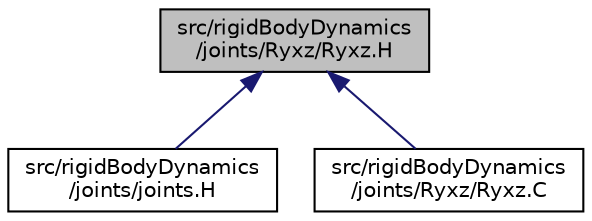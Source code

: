 digraph "src/rigidBodyDynamics/joints/Ryxz/Ryxz.H"
{
  bgcolor="transparent";
  edge [fontname="Helvetica",fontsize="10",labelfontname="Helvetica",labelfontsize="10"];
  node [fontname="Helvetica",fontsize="10",shape=record];
  Node134 [label="src/rigidBodyDynamics\l/joints/Ryxz/Ryxz.H",height=0.2,width=0.4,color="black", fillcolor="grey75", style="filled", fontcolor="black"];
  Node134 -> Node135 [dir="back",color="midnightblue",fontsize="10",style="solid",fontname="Helvetica"];
  Node135 [label="src/rigidBodyDynamics\l/joints/joints.H",height=0.2,width=0.4,color="black",URL="$a14639.html"];
  Node134 -> Node136 [dir="back",color="midnightblue",fontsize="10",style="solid",fontname="Helvetica"];
  Node136 [label="src/rigidBodyDynamics\l/joints/Ryxz/Ryxz.C",height=0.2,width=0.4,color="black",URL="$a14708.html"];
}
